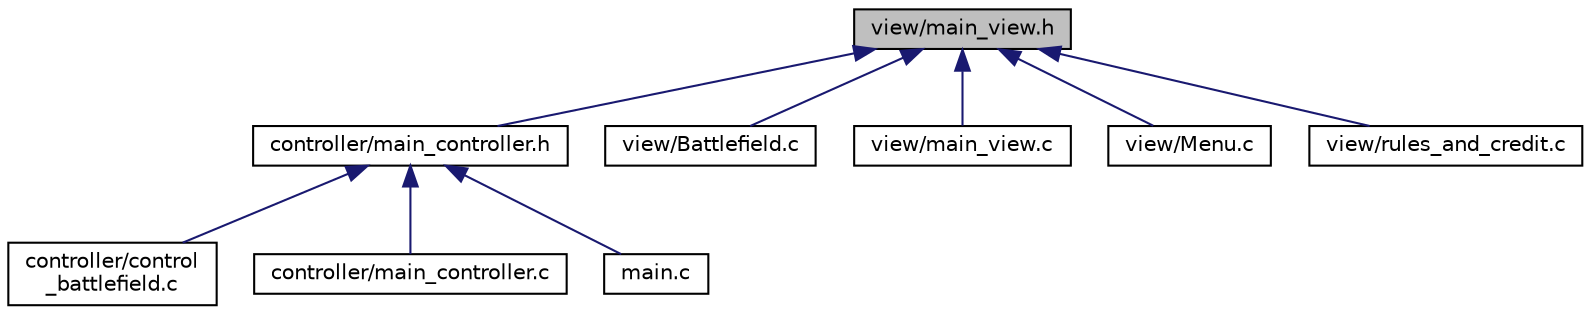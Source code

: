 digraph "view/main_view.h"
{
 // LATEX_PDF_SIZE
  edge [fontname="Helvetica",fontsize="10",labelfontname="Helvetica",labelfontsize="10"];
  node [fontname="Helvetica",fontsize="10",shape=record];
  Node1 [label="view/main_view.h",height=0.2,width=0.4,color="black", fillcolor="grey75", style="filled", fontcolor="black",tooltip="Fichier principal de la vue."];
  Node1 -> Node2 [dir="back",color="midnightblue",fontsize="10",style="solid",fontname="Helvetica"];
  Node2 [label="controller/main_controller.h",height=0.2,width=0.4,color="black", fillcolor="white", style="filled",URL="$main__controller_8h.html",tooltip="Fichier principal du controller."];
  Node2 -> Node3 [dir="back",color="midnightblue",fontsize="10",style="solid",fontname="Helvetica"];
  Node3 [label="controller/control\l_battlefield.c",height=0.2,width=0.4,color="black", fillcolor="white", style="filled",URL="$control__battlefield_8c.html",tooltip="gestion du controller du champ de bataille."];
  Node2 -> Node4 [dir="back",color="midnightblue",fontsize="10",style="solid",fontname="Helvetica"];
  Node4 [label="controller/main_controller.c",height=0.2,width=0.4,color="black", fillcolor="white", style="filled",URL="$main__controller_8c.html",tooltip="Fichier principal du controller."];
  Node2 -> Node5 [dir="back",color="midnightblue",fontsize="10",style="solid",fontname="Helvetica"];
  Node5 [label="main.c",height=0.2,width=0.4,color="black", fillcolor="white", style="filled",URL="$main_8c.html",tooltip="Fichier principal du projet."];
  Node1 -> Node6 [dir="back",color="midnightblue",fontsize="10",style="solid",fontname="Helvetica"];
  Node6 [label="view/Battlefield.c",height=0.2,width=0.4,color="black", fillcolor="white", style="filled",URL="$_battlefield_8c.html",tooltip="Fichier Choix de carte et Champ de bataille."];
  Node1 -> Node7 [dir="back",color="midnightblue",fontsize="10",style="solid",fontname="Helvetica"];
  Node7 [label="view/main_view.c",height=0.2,width=0.4,color="black", fillcolor="white", style="filled",URL="$main__view_8c.html",tooltip="Fichier principal de la vue."];
  Node1 -> Node8 [dir="back",color="midnightblue",fontsize="10",style="solid",fontname="Helvetica"];
  Node8 [label="view/Menu.c",height=0.2,width=0.4,color="black", fillcolor="white", style="filled",URL="$_menu_8c.html",tooltip="Fichier Menu."];
  Node1 -> Node9 [dir="back",color="midnightblue",fontsize="10",style="solid",fontname="Helvetica"];
  Node9 [label="view/rules_and_credit.c",height=0.2,width=0.4,color="black", fillcolor="white", style="filled",URL="$rules__and__credit_8c.html",tooltip="Fichier Règles et Crédits."];
}

